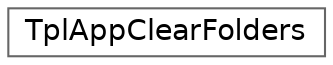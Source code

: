 digraph "Graphical Class Hierarchy"
{
 // LATEX_PDF_SIZE
  bgcolor="transparent";
  edge [fontname=Helvetica,fontsize=14,labelfontname=Helvetica,labelfontsize=14];
  node [fontname=Helvetica,fontsize=14,shape=box,height=0.2,width=0.4];
  rankdir="LR";
  Node0 [id="Node000000",label="TplAppClearFolders",height=0.2,width=0.4,color="grey40", fillcolor="white", style="filled",URL="$d3/d30/classTplAppClearFolders.html",tooltip=" "];
}
